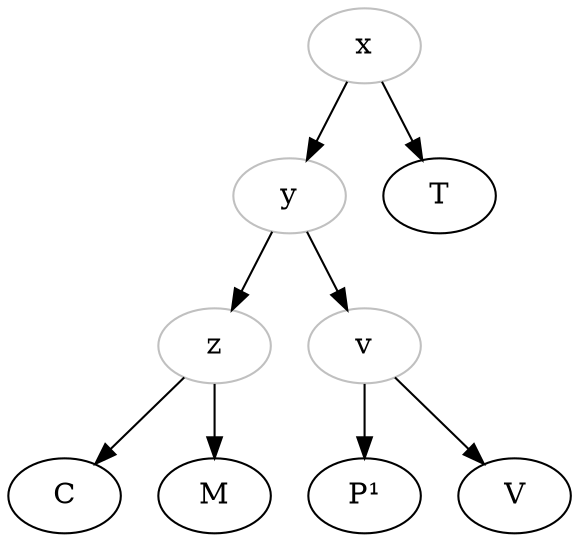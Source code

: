 digraph {

x[color="grey"];
y[color="grey"];
z[color="grey"];
v[color="grey"];
P1[label="P¹"]

x->T;
x->y;
y->z;
z->C;
z->M;
y->v;
v->P1;
v->V;

}
